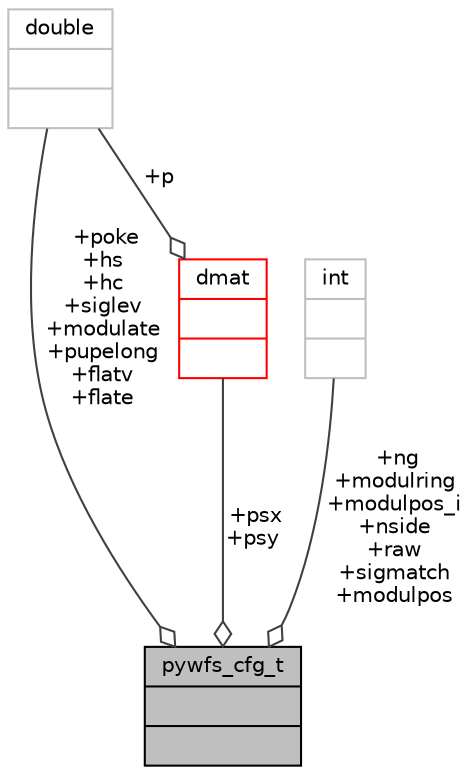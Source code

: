 digraph "pywfs_cfg_t"
{
 // INTERACTIVE_SVG=YES
  bgcolor="transparent";
  edge [fontname="Helvetica",fontsize="10",labelfontname="Helvetica",labelfontsize="10"];
  node [fontname="Helvetica",fontsize="10",shape=record];
  Node68 [label="{pywfs_cfg_t\n||}",height=0.2,width=0.4,color="black", fillcolor="grey75", style="filled", fontcolor="black"];
  Node69 -> Node68 [color="grey25",fontsize="10",style="solid",label=" +poke\n+hs\n+hc\n+siglev\n+modulate\n+pupelong\n+flatv\n+flate" ,arrowhead="odiamond",fontname="Helvetica"];
  Node69 [label="{double\n||}",height=0.2,width=0.4,color="grey75"];
  Node70 -> Node68 [color="grey25",fontsize="10",style="solid",label=" +ng\n+modulring\n+modulpos_i\n+nside\n+raw\n+sigmatch\n+modulpos" ,arrowhead="odiamond",fontname="Helvetica"];
  Node70 [label="{int\n||}",height=0.2,width=0.4,color="grey75"];
  Node71 -> Node68 [color="grey25",fontsize="10",style="solid",label=" +psx\n+psy" ,arrowhead="odiamond",fontname="Helvetica"];
  Node71 [label="{dmat\n||}",height=0.2,width=0.4,color="red",URL="$type_8h.html#structdmat"];
  Node69 -> Node71 [color="grey25",fontsize="10",style="solid",label=" +p" ,arrowhead="odiamond",fontname="Helvetica"];
}
